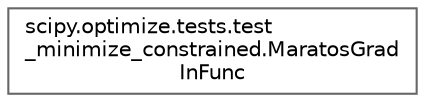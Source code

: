 digraph "Graphical Class Hierarchy"
{
 // LATEX_PDF_SIZE
  bgcolor="transparent";
  edge [fontname=Helvetica,fontsize=10,labelfontname=Helvetica,labelfontsize=10];
  node [fontname=Helvetica,fontsize=10,shape=box,height=0.2,width=0.4];
  rankdir="LR";
  Node0 [id="Node000000",label="scipy.optimize.tests.test\l_minimize_constrained.MaratosGrad\lInFunc",height=0.2,width=0.4,color="grey40", fillcolor="white", style="filled",URL="$d8/d3f/classscipy_1_1optimize_1_1tests_1_1test__minimize__constrained_1_1MaratosGradInFunc.html",tooltip=" "];
}
